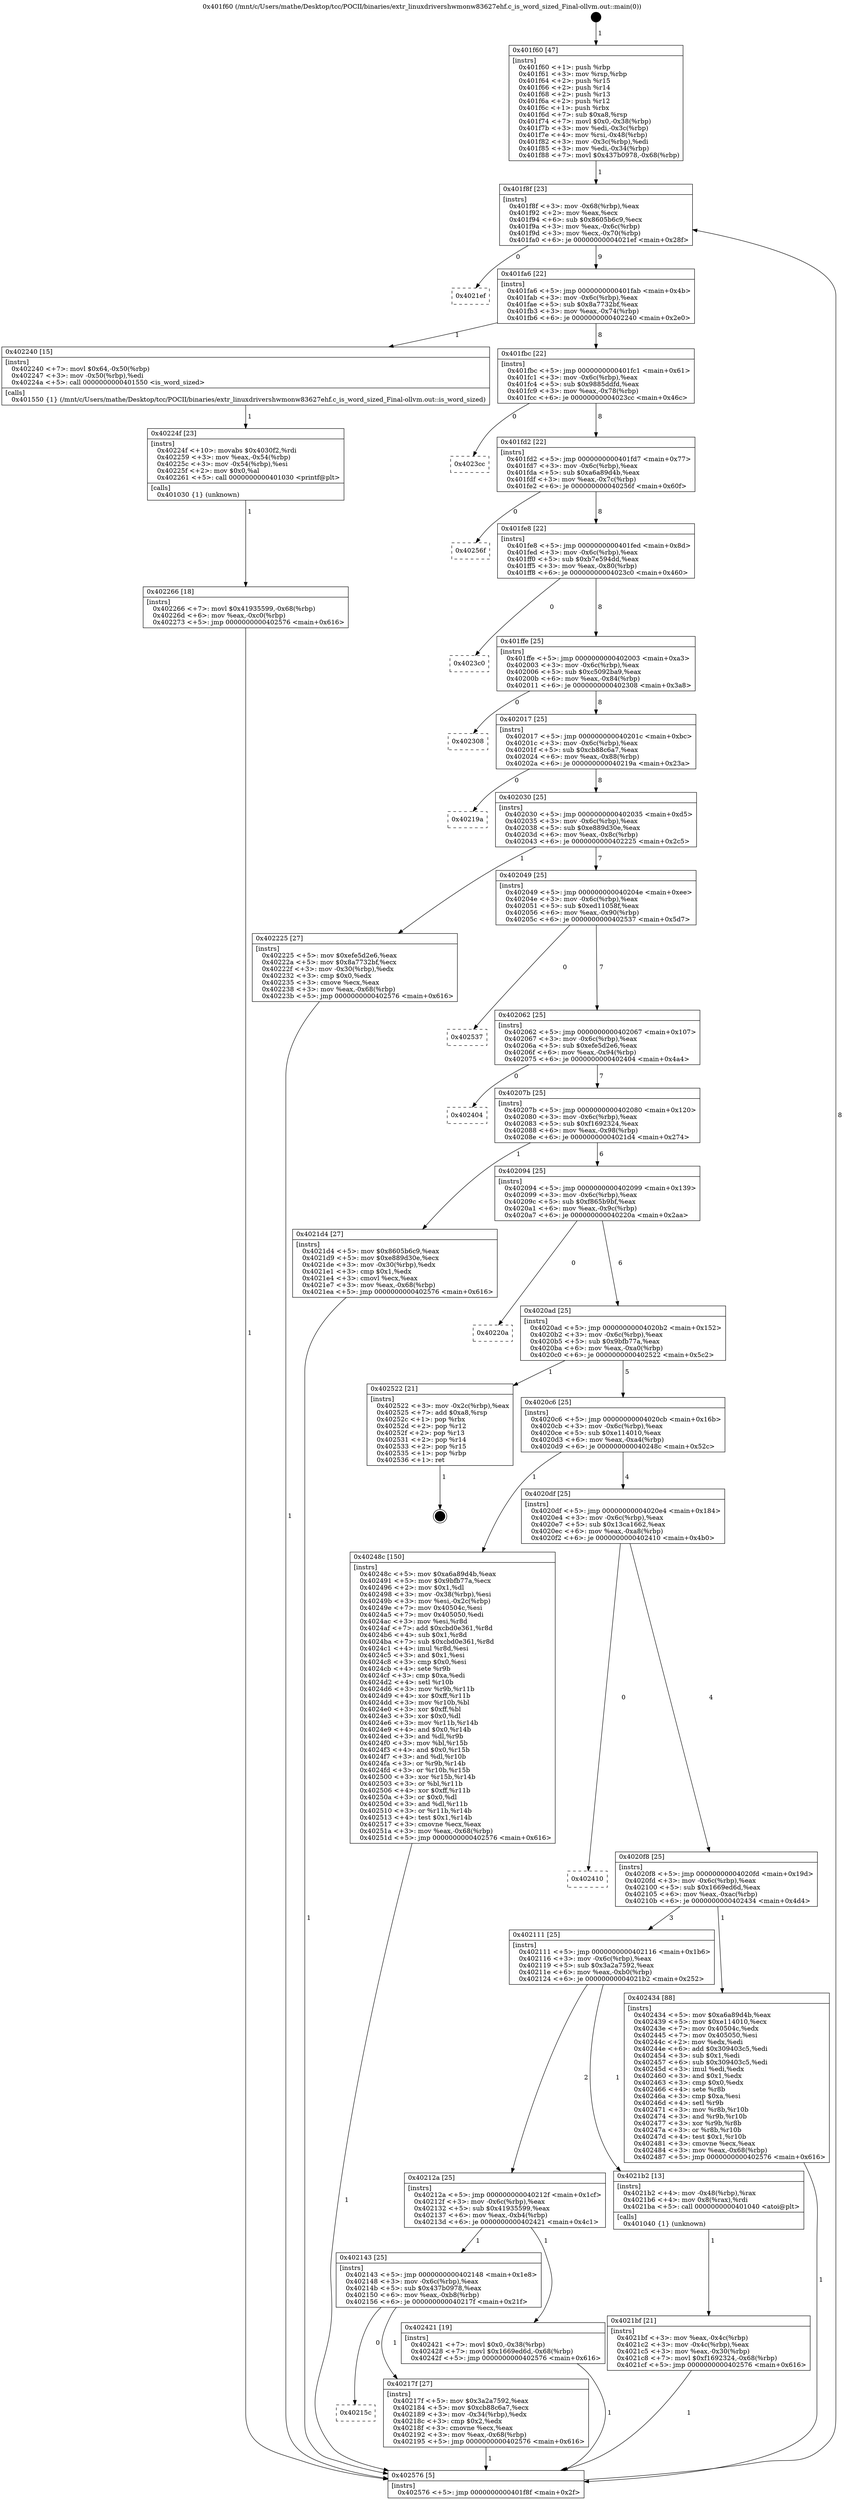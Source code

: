 digraph "0x401f60" {
  label = "0x401f60 (/mnt/c/Users/mathe/Desktop/tcc/POCII/binaries/extr_linuxdrivershwmonw83627ehf.c_is_word_sized_Final-ollvm.out::main(0))"
  labelloc = "t"
  node[shape=record]

  Entry [label="",width=0.3,height=0.3,shape=circle,fillcolor=black,style=filled]
  "0x401f8f" [label="{
     0x401f8f [23]\l
     | [instrs]\l
     &nbsp;&nbsp;0x401f8f \<+3\>: mov -0x68(%rbp),%eax\l
     &nbsp;&nbsp;0x401f92 \<+2\>: mov %eax,%ecx\l
     &nbsp;&nbsp;0x401f94 \<+6\>: sub $0x8605b6c9,%ecx\l
     &nbsp;&nbsp;0x401f9a \<+3\>: mov %eax,-0x6c(%rbp)\l
     &nbsp;&nbsp;0x401f9d \<+3\>: mov %ecx,-0x70(%rbp)\l
     &nbsp;&nbsp;0x401fa0 \<+6\>: je 00000000004021ef \<main+0x28f\>\l
  }"]
  "0x4021ef" [label="{
     0x4021ef\l
  }", style=dashed]
  "0x401fa6" [label="{
     0x401fa6 [22]\l
     | [instrs]\l
     &nbsp;&nbsp;0x401fa6 \<+5\>: jmp 0000000000401fab \<main+0x4b\>\l
     &nbsp;&nbsp;0x401fab \<+3\>: mov -0x6c(%rbp),%eax\l
     &nbsp;&nbsp;0x401fae \<+5\>: sub $0x8a7732bf,%eax\l
     &nbsp;&nbsp;0x401fb3 \<+3\>: mov %eax,-0x74(%rbp)\l
     &nbsp;&nbsp;0x401fb6 \<+6\>: je 0000000000402240 \<main+0x2e0\>\l
  }"]
  Exit [label="",width=0.3,height=0.3,shape=circle,fillcolor=black,style=filled,peripheries=2]
  "0x402240" [label="{
     0x402240 [15]\l
     | [instrs]\l
     &nbsp;&nbsp;0x402240 \<+7\>: movl $0x64,-0x50(%rbp)\l
     &nbsp;&nbsp;0x402247 \<+3\>: mov -0x50(%rbp),%edi\l
     &nbsp;&nbsp;0x40224a \<+5\>: call 0000000000401550 \<is_word_sized\>\l
     | [calls]\l
     &nbsp;&nbsp;0x401550 \{1\} (/mnt/c/Users/mathe/Desktop/tcc/POCII/binaries/extr_linuxdrivershwmonw83627ehf.c_is_word_sized_Final-ollvm.out::is_word_sized)\l
  }"]
  "0x401fbc" [label="{
     0x401fbc [22]\l
     | [instrs]\l
     &nbsp;&nbsp;0x401fbc \<+5\>: jmp 0000000000401fc1 \<main+0x61\>\l
     &nbsp;&nbsp;0x401fc1 \<+3\>: mov -0x6c(%rbp),%eax\l
     &nbsp;&nbsp;0x401fc4 \<+5\>: sub $0x9885ddfd,%eax\l
     &nbsp;&nbsp;0x401fc9 \<+3\>: mov %eax,-0x78(%rbp)\l
     &nbsp;&nbsp;0x401fcc \<+6\>: je 00000000004023cc \<main+0x46c\>\l
  }"]
  "0x402266" [label="{
     0x402266 [18]\l
     | [instrs]\l
     &nbsp;&nbsp;0x402266 \<+7\>: movl $0x41935599,-0x68(%rbp)\l
     &nbsp;&nbsp;0x40226d \<+6\>: mov %eax,-0xc0(%rbp)\l
     &nbsp;&nbsp;0x402273 \<+5\>: jmp 0000000000402576 \<main+0x616\>\l
  }"]
  "0x4023cc" [label="{
     0x4023cc\l
  }", style=dashed]
  "0x401fd2" [label="{
     0x401fd2 [22]\l
     | [instrs]\l
     &nbsp;&nbsp;0x401fd2 \<+5\>: jmp 0000000000401fd7 \<main+0x77\>\l
     &nbsp;&nbsp;0x401fd7 \<+3\>: mov -0x6c(%rbp),%eax\l
     &nbsp;&nbsp;0x401fda \<+5\>: sub $0xa6a89d4b,%eax\l
     &nbsp;&nbsp;0x401fdf \<+3\>: mov %eax,-0x7c(%rbp)\l
     &nbsp;&nbsp;0x401fe2 \<+6\>: je 000000000040256f \<main+0x60f\>\l
  }"]
  "0x40224f" [label="{
     0x40224f [23]\l
     | [instrs]\l
     &nbsp;&nbsp;0x40224f \<+10\>: movabs $0x4030f2,%rdi\l
     &nbsp;&nbsp;0x402259 \<+3\>: mov %eax,-0x54(%rbp)\l
     &nbsp;&nbsp;0x40225c \<+3\>: mov -0x54(%rbp),%esi\l
     &nbsp;&nbsp;0x40225f \<+2\>: mov $0x0,%al\l
     &nbsp;&nbsp;0x402261 \<+5\>: call 0000000000401030 \<printf@plt\>\l
     | [calls]\l
     &nbsp;&nbsp;0x401030 \{1\} (unknown)\l
  }"]
  "0x40256f" [label="{
     0x40256f\l
  }", style=dashed]
  "0x401fe8" [label="{
     0x401fe8 [22]\l
     | [instrs]\l
     &nbsp;&nbsp;0x401fe8 \<+5\>: jmp 0000000000401fed \<main+0x8d\>\l
     &nbsp;&nbsp;0x401fed \<+3\>: mov -0x6c(%rbp),%eax\l
     &nbsp;&nbsp;0x401ff0 \<+5\>: sub $0xb7e594dd,%eax\l
     &nbsp;&nbsp;0x401ff5 \<+3\>: mov %eax,-0x80(%rbp)\l
     &nbsp;&nbsp;0x401ff8 \<+6\>: je 00000000004023c0 \<main+0x460\>\l
  }"]
  "0x4021bf" [label="{
     0x4021bf [21]\l
     | [instrs]\l
     &nbsp;&nbsp;0x4021bf \<+3\>: mov %eax,-0x4c(%rbp)\l
     &nbsp;&nbsp;0x4021c2 \<+3\>: mov -0x4c(%rbp),%eax\l
     &nbsp;&nbsp;0x4021c5 \<+3\>: mov %eax,-0x30(%rbp)\l
     &nbsp;&nbsp;0x4021c8 \<+7\>: movl $0xf1692324,-0x68(%rbp)\l
     &nbsp;&nbsp;0x4021cf \<+5\>: jmp 0000000000402576 \<main+0x616\>\l
  }"]
  "0x4023c0" [label="{
     0x4023c0\l
  }", style=dashed]
  "0x401ffe" [label="{
     0x401ffe [25]\l
     | [instrs]\l
     &nbsp;&nbsp;0x401ffe \<+5\>: jmp 0000000000402003 \<main+0xa3\>\l
     &nbsp;&nbsp;0x402003 \<+3\>: mov -0x6c(%rbp),%eax\l
     &nbsp;&nbsp;0x402006 \<+5\>: sub $0xc5092ba9,%eax\l
     &nbsp;&nbsp;0x40200b \<+6\>: mov %eax,-0x84(%rbp)\l
     &nbsp;&nbsp;0x402011 \<+6\>: je 0000000000402308 \<main+0x3a8\>\l
  }"]
  "0x401f60" [label="{
     0x401f60 [47]\l
     | [instrs]\l
     &nbsp;&nbsp;0x401f60 \<+1\>: push %rbp\l
     &nbsp;&nbsp;0x401f61 \<+3\>: mov %rsp,%rbp\l
     &nbsp;&nbsp;0x401f64 \<+2\>: push %r15\l
     &nbsp;&nbsp;0x401f66 \<+2\>: push %r14\l
     &nbsp;&nbsp;0x401f68 \<+2\>: push %r13\l
     &nbsp;&nbsp;0x401f6a \<+2\>: push %r12\l
     &nbsp;&nbsp;0x401f6c \<+1\>: push %rbx\l
     &nbsp;&nbsp;0x401f6d \<+7\>: sub $0xa8,%rsp\l
     &nbsp;&nbsp;0x401f74 \<+7\>: movl $0x0,-0x38(%rbp)\l
     &nbsp;&nbsp;0x401f7b \<+3\>: mov %edi,-0x3c(%rbp)\l
     &nbsp;&nbsp;0x401f7e \<+4\>: mov %rsi,-0x48(%rbp)\l
     &nbsp;&nbsp;0x401f82 \<+3\>: mov -0x3c(%rbp),%edi\l
     &nbsp;&nbsp;0x401f85 \<+3\>: mov %edi,-0x34(%rbp)\l
     &nbsp;&nbsp;0x401f88 \<+7\>: movl $0x437b0978,-0x68(%rbp)\l
  }"]
  "0x402308" [label="{
     0x402308\l
  }", style=dashed]
  "0x402017" [label="{
     0x402017 [25]\l
     | [instrs]\l
     &nbsp;&nbsp;0x402017 \<+5\>: jmp 000000000040201c \<main+0xbc\>\l
     &nbsp;&nbsp;0x40201c \<+3\>: mov -0x6c(%rbp),%eax\l
     &nbsp;&nbsp;0x40201f \<+5\>: sub $0xcb88c6a7,%eax\l
     &nbsp;&nbsp;0x402024 \<+6\>: mov %eax,-0x88(%rbp)\l
     &nbsp;&nbsp;0x40202a \<+6\>: je 000000000040219a \<main+0x23a\>\l
  }"]
  "0x402576" [label="{
     0x402576 [5]\l
     | [instrs]\l
     &nbsp;&nbsp;0x402576 \<+5\>: jmp 0000000000401f8f \<main+0x2f\>\l
  }"]
  "0x40219a" [label="{
     0x40219a\l
  }", style=dashed]
  "0x402030" [label="{
     0x402030 [25]\l
     | [instrs]\l
     &nbsp;&nbsp;0x402030 \<+5\>: jmp 0000000000402035 \<main+0xd5\>\l
     &nbsp;&nbsp;0x402035 \<+3\>: mov -0x6c(%rbp),%eax\l
     &nbsp;&nbsp;0x402038 \<+5\>: sub $0xe889d30e,%eax\l
     &nbsp;&nbsp;0x40203d \<+6\>: mov %eax,-0x8c(%rbp)\l
     &nbsp;&nbsp;0x402043 \<+6\>: je 0000000000402225 \<main+0x2c5\>\l
  }"]
  "0x40215c" [label="{
     0x40215c\l
  }", style=dashed]
  "0x402225" [label="{
     0x402225 [27]\l
     | [instrs]\l
     &nbsp;&nbsp;0x402225 \<+5\>: mov $0xefe5d2e6,%eax\l
     &nbsp;&nbsp;0x40222a \<+5\>: mov $0x8a7732bf,%ecx\l
     &nbsp;&nbsp;0x40222f \<+3\>: mov -0x30(%rbp),%edx\l
     &nbsp;&nbsp;0x402232 \<+3\>: cmp $0x0,%edx\l
     &nbsp;&nbsp;0x402235 \<+3\>: cmove %ecx,%eax\l
     &nbsp;&nbsp;0x402238 \<+3\>: mov %eax,-0x68(%rbp)\l
     &nbsp;&nbsp;0x40223b \<+5\>: jmp 0000000000402576 \<main+0x616\>\l
  }"]
  "0x402049" [label="{
     0x402049 [25]\l
     | [instrs]\l
     &nbsp;&nbsp;0x402049 \<+5\>: jmp 000000000040204e \<main+0xee\>\l
     &nbsp;&nbsp;0x40204e \<+3\>: mov -0x6c(%rbp),%eax\l
     &nbsp;&nbsp;0x402051 \<+5\>: sub $0xed11058f,%eax\l
     &nbsp;&nbsp;0x402056 \<+6\>: mov %eax,-0x90(%rbp)\l
     &nbsp;&nbsp;0x40205c \<+6\>: je 0000000000402537 \<main+0x5d7\>\l
  }"]
  "0x40217f" [label="{
     0x40217f [27]\l
     | [instrs]\l
     &nbsp;&nbsp;0x40217f \<+5\>: mov $0x3a2a7592,%eax\l
     &nbsp;&nbsp;0x402184 \<+5\>: mov $0xcb88c6a7,%ecx\l
     &nbsp;&nbsp;0x402189 \<+3\>: mov -0x34(%rbp),%edx\l
     &nbsp;&nbsp;0x40218c \<+3\>: cmp $0x2,%edx\l
     &nbsp;&nbsp;0x40218f \<+3\>: cmovne %ecx,%eax\l
     &nbsp;&nbsp;0x402192 \<+3\>: mov %eax,-0x68(%rbp)\l
     &nbsp;&nbsp;0x402195 \<+5\>: jmp 0000000000402576 \<main+0x616\>\l
  }"]
  "0x402537" [label="{
     0x402537\l
  }", style=dashed]
  "0x402062" [label="{
     0x402062 [25]\l
     | [instrs]\l
     &nbsp;&nbsp;0x402062 \<+5\>: jmp 0000000000402067 \<main+0x107\>\l
     &nbsp;&nbsp;0x402067 \<+3\>: mov -0x6c(%rbp),%eax\l
     &nbsp;&nbsp;0x40206a \<+5\>: sub $0xefe5d2e6,%eax\l
     &nbsp;&nbsp;0x40206f \<+6\>: mov %eax,-0x94(%rbp)\l
     &nbsp;&nbsp;0x402075 \<+6\>: je 0000000000402404 \<main+0x4a4\>\l
  }"]
  "0x402143" [label="{
     0x402143 [25]\l
     | [instrs]\l
     &nbsp;&nbsp;0x402143 \<+5\>: jmp 0000000000402148 \<main+0x1e8\>\l
     &nbsp;&nbsp;0x402148 \<+3\>: mov -0x6c(%rbp),%eax\l
     &nbsp;&nbsp;0x40214b \<+5\>: sub $0x437b0978,%eax\l
     &nbsp;&nbsp;0x402150 \<+6\>: mov %eax,-0xb8(%rbp)\l
     &nbsp;&nbsp;0x402156 \<+6\>: je 000000000040217f \<main+0x21f\>\l
  }"]
  "0x402404" [label="{
     0x402404\l
  }", style=dashed]
  "0x40207b" [label="{
     0x40207b [25]\l
     | [instrs]\l
     &nbsp;&nbsp;0x40207b \<+5\>: jmp 0000000000402080 \<main+0x120\>\l
     &nbsp;&nbsp;0x402080 \<+3\>: mov -0x6c(%rbp),%eax\l
     &nbsp;&nbsp;0x402083 \<+5\>: sub $0xf1692324,%eax\l
     &nbsp;&nbsp;0x402088 \<+6\>: mov %eax,-0x98(%rbp)\l
     &nbsp;&nbsp;0x40208e \<+6\>: je 00000000004021d4 \<main+0x274\>\l
  }"]
  "0x402421" [label="{
     0x402421 [19]\l
     | [instrs]\l
     &nbsp;&nbsp;0x402421 \<+7\>: movl $0x0,-0x38(%rbp)\l
     &nbsp;&nbsp;0x402428 \<+7\>: movl $0x1669ed6d,-0x68(%rbp)\l
     &nbsp;&nbsp;0x40242f \<+5\>: jmp 0000000000402576 \<main+0x616\>\l
  }"]
  "0x4021d4" [label="{
     0x4021d4 [27]\l
     | [instrs]\l
     &nbsp;&nbsp;0x4021d4 \<+5\>: mov $0x8605b6c9,%eax\l
     &nbsp;&nbsp;0x4021d9 \<+5\>: mov $0xe889d30e,%ecx\l
     &nbsp;&nbsp;0x4021de \<+3\>: mov -0x30(%rbp),%edx\l
     &nbsp;&nbsp;0x4021e1 \<+3\>: cmp $0x1,%edx\l
     &nbsp;&nbsp;0x4021e4 \<+3\>: cmovl %ecx,%eax\l
     &nbsp;&nbsp;0x4021e7 \<+3\>: mov %eax,-0x68(%rbp)\l
     &nbsp;&nbsp;0x4021ea \<+5\>: jmp 0000000000402576 \<main+0x616\>\l
  }"]
  "0x402094" [label="{
     0x402094 [25]\l
     | [instrs]\l
     &nbsp;&nbsp;0x402094 \<+5\>: jmp 0000000000402099 \<main+0x139\>\l
     &nbsp;&nbsp;0x402099 \<+3\>: mov -0x6c(%rbp),%eax\l
     &nbsp;&nbsp;0x40209c \<+5\>: sub $0xf865b9bf,%eax\l
     &nbsp;&nbsp;0x4020a1 \<+6\>: mov %eax,-0x9c(%rbp)\l
     &nbsp;&nbsp;0x4020a7 \<+6\>: je 000000000040220a \<main+0x2aa\>\l
  }"]
  "0x40212a" [label="{
     0x40212a [25]\l
     | [instrs]\l
     &nbsp;&nbsp;0x40212a \<+5\>: jmp 000000000040212f \<main+0x1cf\>\l
     &nbsp;&nbsp;0x40212f \<+3\>: mov -0x6c(%rbp),%eax\l
     &nbsp;&nbsp;0x402132 \<+5\>: sub $0x41935599,%eax\l
     &nbsp;&nbsp;0x402137 \<+6\>: mov %eax,-0xb4(%rbp)\l
     &nbsp;&nbsp;0x40213d \<+6\>: je 0000000000402421 \<main+0x4c1\>\l
  }"]
  "0x40220a" [label="{
     0x40220a\l
  }", style=dashed]
  "0x4020ad" [label="{
     0x4020ad [25]\l
     | [instrs]\l
     &nbsp;&nbsp;0x4020ad \<+5\>: jmp 00000000004020b2 \<main+0x152\>\l
     &nbsp;&nbsp;0x4020b2 \<+3\>: mov -0x6c(%rbp),%eax\l
     &nbsp;&nbsp;0x4020b5 \<+5\>: sub $0x9bfb77a,%eax\l
     &nbsp;&nbsp;0x4020ba \<+6\>: mov %eax,-0xa0(%rbp)\l
     &nbsp;&nbsp;0x4020c0 \<+6\>: je 0000000000402522 \<main+0x5c2\>\l
  }"]
  "0x4021b2" [label="{
     0x4021b2 [13]\l
     | [instrs]\l
     &nbsp;&nbsp;0x4021b2 \<+4\>: mov -0x48(%rbp),%rax\l
     &nbsp;&nbsp;0x4021b6 \<+4\>: mov 0x8(%rax),%rdi\l
     &nbsp;&nbsp;0x4021ba \<+5\>: call 0000000000401040 \<atoi@plt\>\l
     | [calls]\l
     &nbsp;&nbsp;0x401040 \{1\} (unknown)\l
  }"]
  "0x402522" [label="{
     0x402522 [21]\l
     | [instrs]\l
     &nbsp;&nbsp;0x402522 \<+3\>: mov -0x2c(%rbp),%eax\l
     &nbsp;&nbsp;0x402525 \<+7\>: add $0xa8,%rsp\l
     &nbsp;&nbsp;0x40252c \<+1\>: pop %rbx\l
     &nbsp;&nbsp;0x40252d \<+2\>: pop %r12\l
     &nbsp;&nbsp;0x40252f \<+2\>: pop %r13\l
     &nbsp;&nbsp;0x402531 \<+2\>: pop %r14\l
     &nbsp;&nbsp;0x402533 \<+2\>: pop %r15\l
     &nbsp;&nbsp;0x402535 \<+1\>: pop %rbp\l
     &nbsp;&nbsp;0x402536 \<+1\>: ret\l
  }"]
  "0x4020c6" [label="{
     0x4020c6 [25]\l
     | [instrs]\l
     &nbsp;&nbsp;0x4020c6 \<+5\>: jmp 00000000004020cb \<main+0x16b\>\l
     &nbsp;&nbsp;0x4020cb \<+3\>: mov -0x6c(%rbp),%eax\l
     &nbsp;&nbsp;0x4020ce \<+5\>: sub $0xe114010,%eax\l
     &nbsp;&nbsp;0x4020d3 \<+6\>: mov %eax,-0xa4(%rbp)\l
     &nbsp;&nbsp;0x4020d9 \<+6\>: je 000000000040248c \<main+0x52c\>\l
  }"]
  "0x402111" [label="{
     0x402111 [25]\l
     | [instrs]\l
     &nbsp;&nbsp;0x402111 \<+5\>: jmp 0000000000402116 \<main+0x1b6\>\l
     &nbsp;&nbsp;0x402116 \<+3\>: mov -0x6c(%rbp),%eax\l
     &nbsp;&nbsp;0x402119 \<+5\>: sub $0x3a2a7592,%eax\l
     &nbsp;&nbsp;0x40211e \<+6\>: mov %eax,-0xb0(%rbp)\l
     &nbsp;&nbsp;0x402124 \<+6\>: je 00000000004021b2 \<main+0x252\>\l
  }"]
  "0x40248c" [label="{
     0x40248c [150]\l
     | [instrs]\l
     &nbsp;&nbsp;0x40248c \<+5\>: mov $0xa6a89d4b,%eax\l
     &nbsp;&nbsp;0x402491 \<+5\>: mov $0x9bfb77a,%ecx\l
     &nbsp;&nbsp;0x402496 \<+2\>: mov $0x1,%dl\l
     &nbsp;&nbsp;0x402498 \<+3\>: mov -0x38(%rbp),%esi\l
     &nbsp;&nbsp;0x40249b \<+3\>: mov %esi,-0x2c(%rbp)\l
     &nbsp;&nbsp;0x40249e \<+7\>: mov 0x40504c,%esi\l
     &nbsp;&nbsp;0x4024a5 \<+7\>: mov 0x405050,%edi\l
     &nbsp;&nbsp;0x4024ac \<+3\>: mov %esi,%r8d\l
     &nbsp;&nbsp;0x4024af \<+7\>: add $0xcbd0e361,%r8d\l
     &nbsp;&nbsp;0x4024b6 \<+4\>: sub $0x1,%r8d\l
     &nbsp;&nbsp;0x4024ba \<+7\>: sub $0xcbd0e361,%r8d\l
     &nbsp;&nbsp;0x4024c1 \<+4\>: imul %r8d,%esi\l
     &nbsp;&nbsp;0x4024c5 \<+3\>: and $0x1,%esi\l
     &nbsp;&nbsp;0x4024c8 \<+3\>: cmp $0x0,%esi\l
     &nbsp;&nbsp;0x4024cb \<+4\>: sete %r9b\l
     &nbsp;&nbsp;0x4024cf \<+3\>: cmp $0xa,%edi\l
     &nbsp;&nbsp;0x4024d2 \<+4\>: setl %r10b\l
     &nbsp;&nbsp;0x4024d6 \<+3\>: mov %r9b,%r11b\l
     &nbsp;&nbsp;0x4024d9 \<+4\>: xor $0xff,%r11b\l
     &nbsp;&nbsp;0x4024dd \<+3\>: mov %r10b,%bl\l
     &nbsp;&nbsp;0x4024e0 \<+3\>: xor $0xff,%bl\l
     &nbsp;&nbsp;0x4024e3 \<+3\>: xor $0x0,%dl\l
     &nbsp;&nbsp;0x4024e6 \<+3\>: mov %r11b,%r14b\l
     &nbsp;&nbsp;0x4024e9 \<+4\>: and $0x0,%r14b\l
     &nbsp;&nbsp;0x4024ed \<+3\>: and %dl,%r9b\l
     &nbsp;&nbsp;0x4024f0 \<+3\>: mov %bl,%r15b\l
     &nbsp;&nbsp;0x4024f3 \<+4\>: and $0x0,%r15b\l
     &nbsp;&nbsp;0x4024f7 \<+3\>: and %dl,%r10b\l
     &nbsp;&nbsp;0x4024fa \<+3\>: or %r9b,%r14b\l
     &nbsp;&nbsp;0x4024fd \<+3\>: or %r10b,%r15b\l
     &nbsp;&nbsp;0x402500 \<+3\>: xor %r15b,%r14b\l
     &nbsp;&nbsp;0x402503 \<+3\>: or %bl,%r11b\l
     &nbsp;&nbsp;0x402506 \<+4\>: xor $0xff,%r11b\l
     &nbsp;&nbsp;0x40250a \<+3\>: or $0x0,%dl\l
     &nbsp;&nbsp;0x40250d \<+3\>: and %dl,%r11b\l
     &nbsp;&nbsp;0x402510 \<+3\>: or %r11b,%r14b\l
     &nbsp;&nbsp;0x402513 \<+4\>: test $0x1,%r14b\l
     &nbsp;&nbsp;0x402517 \<+3\>: cmovne %ecx,%eax\l
     &nbsp;&nbsp;0x40251a \<+3\>: mov %eax,-0x68(%rbp)\l
     &nbsp;&nbsp;0x40251d \<+5\>: jmp 0000000000402576 \<main+0x616\>\l
  }"]
  "0x4020df" [label="{
     0x4020df [25]\l
     | [instrs]\l
     &nbsp;&nbsp;0x4020df \<+5\>: jmp 00000000004020e4 \<main+0x184\>\l
     &nbsp;&nbsp;0x4020e4 \<+3\>: mov -0x6c(%rbp),%eax\l
     &nbsp;&nbsp;0x4020e7 \<+5\>: sub $0x13ca1662,%eax\l
     &nbsp;&nbsp;0x4020ec \<+6\>: mov %eax,-0xa8(%rbp)\l
     &nbsp;&nbsp;0x4020f2 \<+6\>: je 0000000000402410 \<main+0x4b0\>\l
  }"]
  "0x402434" [label="{
     0x402434 [88]\l
     | [instrs]\l
     &nbsp;&nbsp;0x402434 \<+5\>: mov $0xa6a89d4b,%eax\l
     &nbsp;&nbsp;0x402439 \<+5\>: mov $0xe114010,%ecx\l
     &nbsp;&nbsp;0x40243e \<+7\>: mov 0x40504c,%edx\l
     &nbsp;&nbsp;0x402445 \<+7\>: mov 0x405050,%esi\l
     &nbsp;&nbsp;0x40244c \<+2\>: mov %edx,%edi\l
     &nbsp;&nbsp;0x40244e \<+6\>: add $0x309403c5,%edi\l
     &nbsp;&nbsp;0x402454 \<+3\>: sub $0x1,%edi\l
     &nbsp;&nbsp;0x402457 \<+6\>: sub $0x309403c5,%edi\l
     &nbsp;&nbsp;0x40245d \<+3\>: imul %edi,%edx\l
     &nbsp;&nbsp;0x402460 \<+3\>: and $0x1,%edx\l
     &nbsp;&nbsp;0x402463 \<+3\>: cmp $0x0,%edx\l
     &nbsp;&nbsp;0x402466 \<+4\>: sete %r8b\l
     &nbsp;&nbsp;0x40246a \<+3\>: cmp $0xa,%esi\l
     &nbsp;&nbsp;0x40246d \<+4\>: setl %r9b\l
     &nbsp;&nbsp;0x402471 \<+3\>: mov %r8b,%r10b\l
     &nbsp;&nbsp;0x402474 \<+3\>: and %r9b,%r10b\l
     &nbsp;&nbsp;0x402477 \<+3\>: xor %r9b,%r8b\l
     &nbsp;&nbsp;0x40247a \<+3\>: or %r8b,%r10b\l
     &nbsp;&nbsp;0x40247d \<+4\>: test $0x1,%r10b\l
     &nbsp;&nbsp;0x402481 \<+3\>: cmovne %ecx,%eax\l
     &nbsp;&nbsp;0x402484 \<+3\>: mov %eax,-0x68(%rbp)\l
     &nbsp;&nbsp;0x402487 \<+5\>: jmp 0000000000402576 \<main+0x616\>\l
  }"]
  "0x402410" [label="{
     0x402410\l
  }", style=dashed]
  "0x4020f8" [label="{
     0x4020f8 [25]\l
     | [instrs]\l
     &nbsp;&nbsp;0x4020f8 \<+5\>: jmp 00000000004020fd \<main+0x19d\>\l
     &nbsp;&nbsp;0x4020fd \<+3\>: mov -0x6c(%rbp),%eax\l
     &nbsp;&nbsp;0x402100 \<+5\>: sub $0x1669ed6d,%eax\l
     &nbsp;&nbsp;0x402105 \<+6\>: mov %eax,-0xac(%rbp)\l
     &nbsp;&nbsp;0x40210b \<+6\>: je 0000000000402434 \<main+0x4d4\>\l
  }"]
  Entry -> "0x401f60" [label=" 1"]
  "0x401f8f" -> "0x4021ef" [label=" 0"]
  "0x401f8f" -> "0x401fa6" [label=" 9"]
  "0x402522" -> Exit [label=" 1"]
  "0x401fa6" -> "0x402240" [label=" 1"]
  "0x401fa6" -> "0x401fbc" [label=" 8"]
  "0x40248c" -> "0x402576" [label=" 1"]
  "0x401fbc" -> "0x4023cc" [label=" 0"]
  "0x401fbc" -> "0x401fd2" [label=" 8"]
  "0x402434" -> "0x402576" [label=" 1"]
  "0x401fd2" -> "0x40256f" [label=" 0"]
  "0x401fd2" -> "0x401fe8" [label=" 8"]
  "0x402421" -> "0x402576" [label=" 1"]
  "0x401fe8" -> "0x4023c0" [label=" 0"]
  "0x401fe8" -> "0x401ffe" [label=" 8"]
  "0x402266" -> "0x402576" [label=" 1"]
  "0x401ffe" -> "0x402308" [label=" 0"]
  "0x401ffe" -> "0x402017" [label=" 8"]
  "0x40224f" -> "0x402266" [label=" 1"]
  "0x402017" -> "0x40219a" [label=" 0"]
  "0x402017" -> "0x402030" [label=" 8"]
  "0x402240" -> "0x40224f" [label=" 1"]
  "0x402030" -> "0x402225" [label=" 1"]
  "0x402030" -> "0x402049" [label=" 7"]
  "0x402225" -> "0x402576" [label=" 1"]
  "0x402049" -> "0x402537" [label=" 0"]
  "0x402049" -> "0x402062" [label=" 7"]
  "0x4021d4" -> "0x402576" [label=" 1"]
  "0x402062" -> "0x402404" [label=" 0"]
  "0x402062" -> "0x40207b" [label=" 7"]
  "0x4021b2" -> "0x4021bf" [label=" 1"]
  "0x40207b" -> "0x4021d4" [label=" 1"]
  "0x40207b" -> "0x402094" [label=" 6"]
  "0x402576" -> "0x401f8f" [label=" 8"]
  "0x402094" -> "0x40220a" [label=" 0"]
  "0x402094" -> "0x4020ad" [label=" 6"]
  "0x40217f" -> "0x402576" [label=" 1"]
  "0x4020ad" -> "0x402522" [label=" 1"]
  "0x4020ad" -> "0x4020c6" [label=" 5"]
  "0x402143" -> "0x40215c" [label=" 0"]
  "0x4020c6" -> "0x40248c" [label=" 1"]
  "0x4020c6" -> "0x4020df" [label=" 4"]
  "0x4021bf" -> "0x402576" [label=" 1"]
  "0x4020df" -> "0x402410" [label=" 0"]
  "0x4020df" -> "0x4020f8" [label=" 4"]
  "0x40212a" -> "0x402143" [label=" 1"]
  "0x4020f8" -> "0x402434" [label=" 1"]
  "0x4020f8" -> "0x402111" [label=" 3"]
  "0x402143" -> "0x40217f" [label=" 1"]
  "0x402111" -> "0x4021b2" [label=" 1"]
  "0x402111" -> "0x40212a" [label=" 2"]
  "0x401f60" -> "0x401f8f" [label=" 1"]
  "0x40212a" -> "0x402421" [label=" 1"]
}
